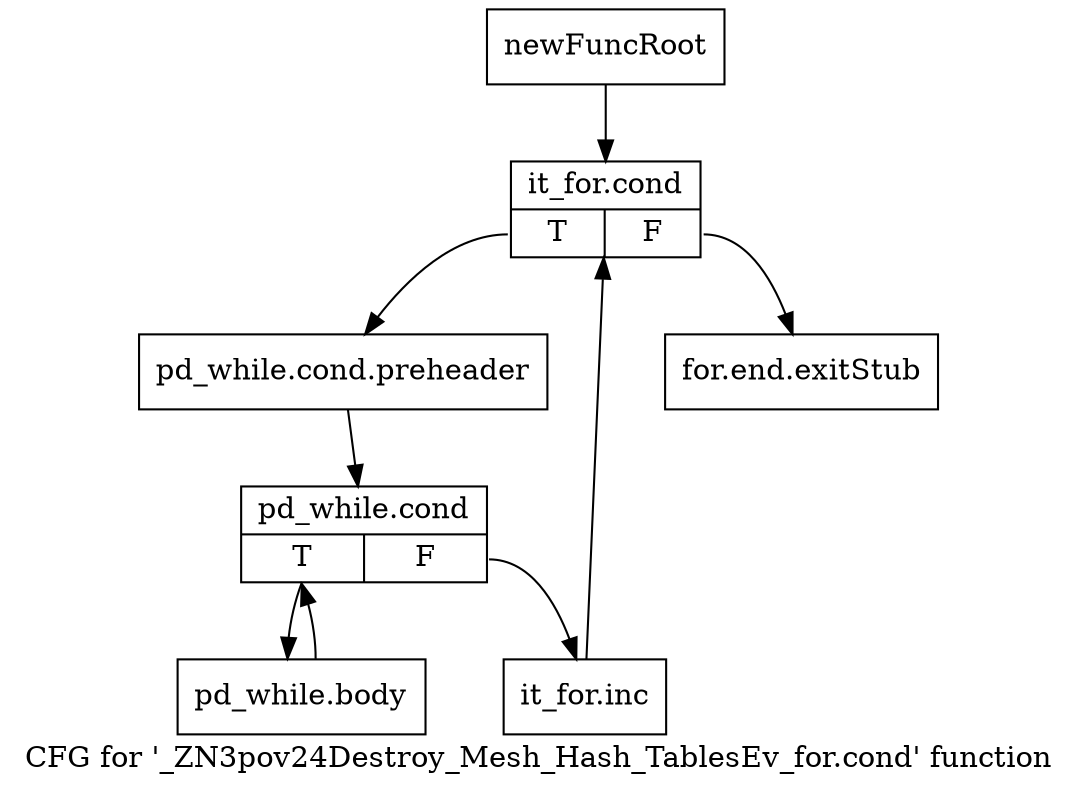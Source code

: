 digraph "CFG for '_ZN3pov24Destroy_Mesh_Hash_TablesEv_for.cond' function" {
	label="CFG for '_ZN3pov24Destroy_Mesh_Hash_TablesEv_for.cond' function";

	Node0x26a5700 [shape=record,label="{newFuncRoot}"];
	Node0x26a5700 -> Node0x26a57a0;
	Node0x26a5750 [shape=record,label="{for.end.exitStub}"];
	Node0x26a57a0 [shape=record,label="{it_for.cond|{<s0>T|<s1>F}}"];
	Node0x26a57a0:s0 -> Node0x26a57f0;
	Node0x26a57a0:s1 -> Node0x26a5750;
	Node0x26a57f0 [shape=record,label="{pd_while.cond.preheader}"];
	Node0x26a57f0 -> Node0x26a5840;
	Node0x26a5840 [shape=record,label="{pd_while.cond|{<s0>T|<s1>F}}"];
	Node0x26a5840:s0 -> Node0x26a58e0;
	Node0x26a5840:s1 -> Node0x26a5890;
	Node0x26a5890 [shape=record,label="{it_for.inc}"];
	Node0x26a5890 -> Node0x26a57a0;
	Node0x26a58e0 [shape=record,label="{pd_while.body}"];
	Node0x26a58e0 -> Node0x26a5840;
}
